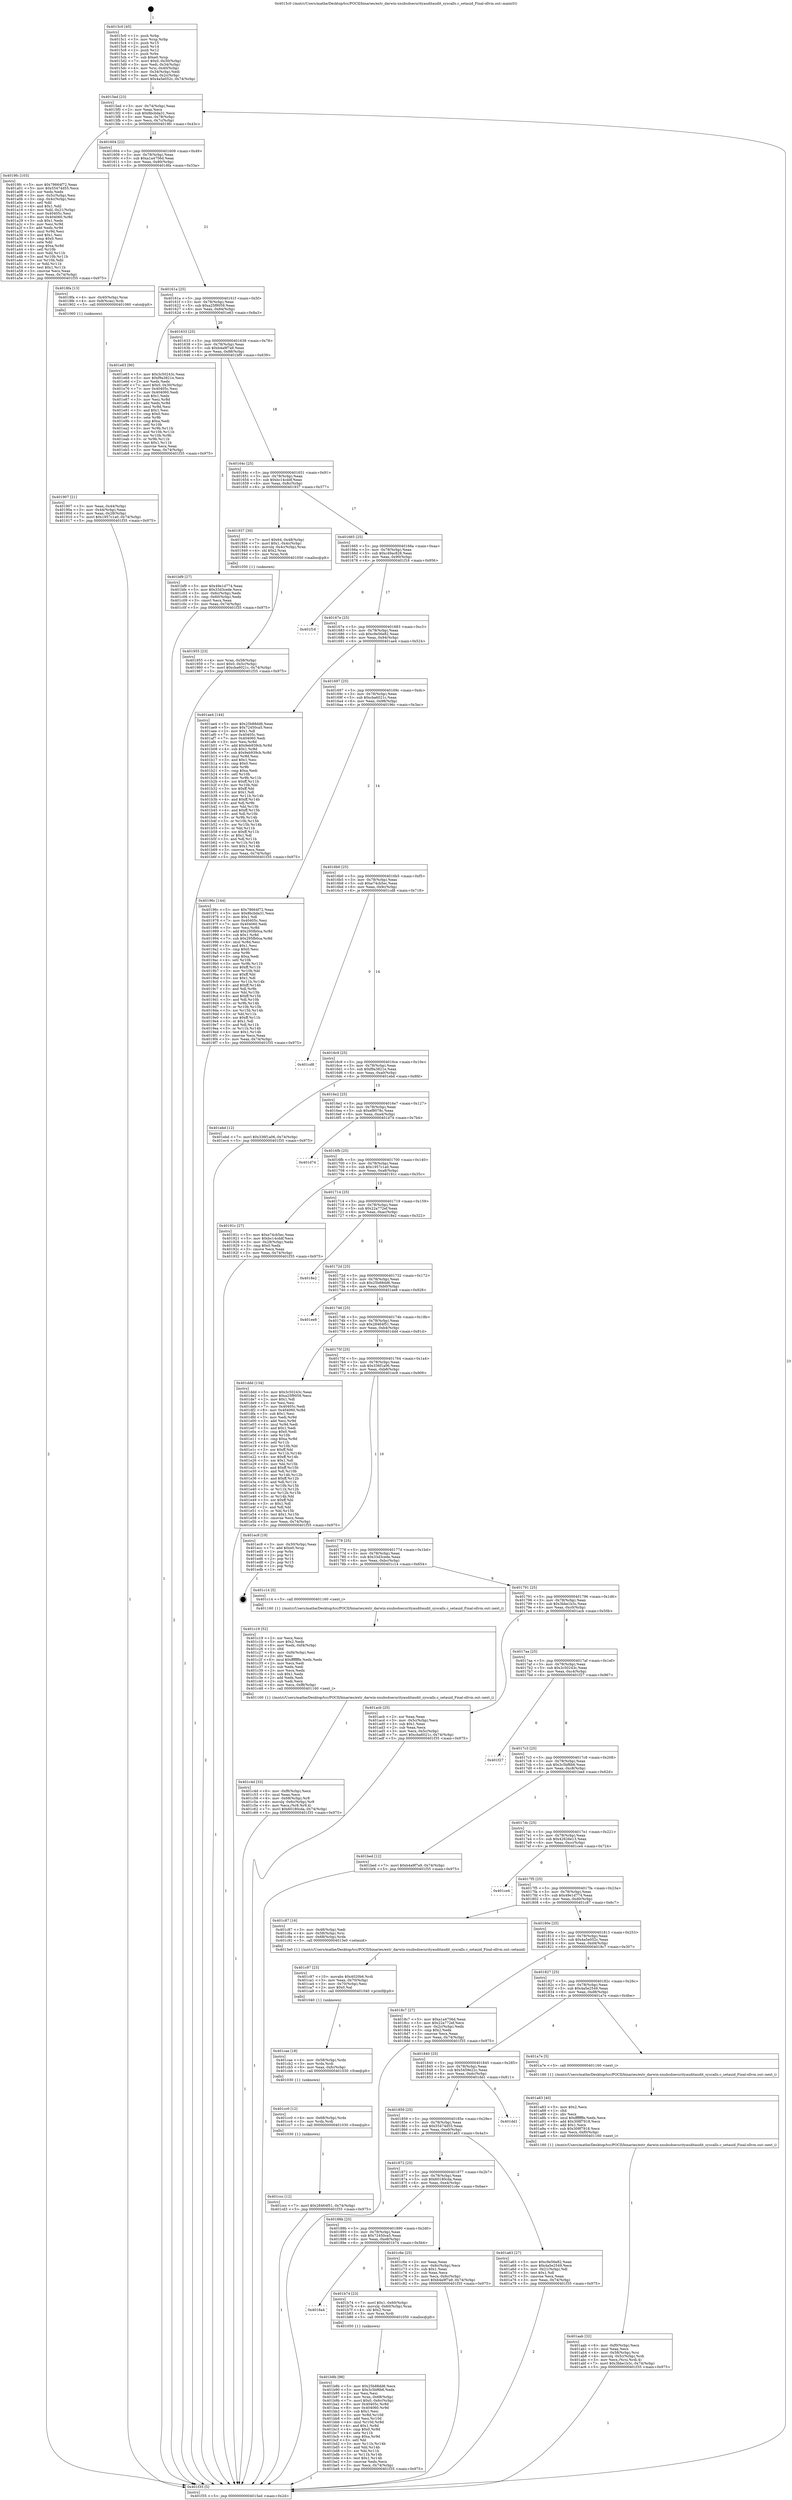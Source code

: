 digraph "0x4015c0" {
  label = "0x4015c0 (/mnt/c/Users/mathe/Desktop/tcc/POCII/binaries/extr_darwin-xnubsdsecurityauditaudit_syscalls.c_setauid_Final-ollvm.out::main(0))"
  labelloc = "t"
  node[shape=record]

  Entry [label="",width=0.3,height=0.3,shape=circle,fillcolor=black,style=filled]
  "0x4015ed" [label="{
     0x4015ed [23]\l
     | [instrs]\l
     &nbsp;&nbsp;0x4015ed \<+3\>: mov -0x74(%rbp),%eax\l
     &nbsp;&nbsp;0x4015f0 \<+2\>: mov %eax,%ecx\l
     &nbsp;&nbsp;0x4015f2 \<+6\>: sub $0x8bcbda31,%ecx\l
     &nbsp;&nbsp;0x4015f8 \<+3\>: mov %eax,-0x78(%rbp)\l
     &nbsp;&nbsp;0x4015fb \<+3\>: mov %ecx,-0x7c(%rbp)\l
     &nbsp;&nbsp;0x4015fe \<+6\>: je 00000000004019fc \<main+0x43c\>\l
  }"]
  "0x4019fc" [label="{
     0x4019fc [103]\l
     | [instrs]\l
     &nbsp;&nbsp;0x4019fc \<+5\>: mov $0x78664f72,%eax\l
     &nbsp;&nbsp;0x401a01 \<+5\>: mov $0x55474d55,%ecx\l
     &nbsp;&nbsp;0x401a06 \<+2\>: xor %edx,%edx\l
     &nbsp;&nbsp;0x401a08 \<+3\>: mov -0x5c(%rbp),%esi\l
     &nbsp;&nbsp;0x401a0b \<+3\>: cmp -0x4c(%rbp),%esi\l
     &nbsp;&nbsp;0x401a0e \<+4\>: setl %dil\l
     &nbsp;&nbsp;0x401a12 \<+4\>: and $0x1,%dil\l
     &nbsp;&nbsp;0x401a16 \<+4\>: mov %dil,-0x21(%rbp)\l
     &nbsp;&nbsp;0x401a1a \<+7\>: mov 0x40405c,%esi\l
     &nbsp;&nbsp;0x401a21 \<+8\>: mov 0x404060,%r8d\l
     &nbsp;&nbsp;0x401a29 \<+3\>: sub $0x1,%edx\l
     &nbsp;&nbsp;0x401a2c \<+3\>: mov %esi,%r9d\l
     &nbsp;&nbsp;0x401a2f \<+3\>: add %edx,%r9d\l
     &nbsp;&nbsp;0x401a32 \<+4\>: imul %r9d,%esi\l
     &nbsp;&nbsp;0x401a36 \<+3\>: and $0x1,%esi\l
     &nbsp;&nbsp;0x401a39 \<+3\>: cmp $0x0,%esi\l
     &nbsp;&nbsp;0x401a3c \<+4\>: sete %dil\l
     &nbsp;&nbsp;0x401a40 \<+4\>: cmp $0xa,%r8d\l
     &nbsp;&nbsp;0x401a44 \<+4\>: setl %r10b\l
     &nbsp;&nbsp;0x401a48 \<+3\>: mov %dil,%r11b\l
     &nbsp;&nbsp;0x401a4b \<+3\>: and %r10b,%r11b\l
     &nbsp;&nbsp;0x401a4e \<+3\>: xor %r10b,%dil\l
     &nbsp;&nbsp;0x401a51 \<+3\>: or %dil,%r11b\l
     &nbsp;&nbsp;0x401a54 \<+4\>: test $0x1,%r11b\l
     &nbsp;&nbsp;0x401a58 \<+3\>: cmovne %ecx,%eax\l
     &nbsp;&nbsp;0x401a5b \<+3\>: mov %eax,-0x74(%rbp)\l
     &nbsp;&nbsp;0x401a5e \<+5\>: jmp 0000000000401f35 \<main+0x975\>\l
  }"]
  "0x401604" [label="{
     0x401604 [22]\l
     | [instrs]\l
     &nbsp;&nbsp;0x401604 \<+5\>: jmp 0000000000401609 \<main+0x49\>\l
     &nbsp;&nbsp;0x401609 \<+3\>: mov -0x78(%rbp),%eax\l
     &nbsp;&nbsp;0x40160c \<+5\>: sub $0xa1a4756d,%eax\l
     &nbsp;&nbsp;0x401611 \<+3\>: mov %eax,-0x80(%rbp)\l
     &nbsp;&nbsp;0x401614 \<+6\>: je 00000000004018fa \<main+0x33a\>\l
  }"]
  Exit [label="",width=0.3,height=0.3,shape=circle,fillcolor=black,style=filled,peripheries=2]
  "0x4018fa" [label="{
     0x4018fa [13]\l
     | [instrs]\l
     &nbsp;&nbsp;0x4018fa \<+4\>: mov -0x40(%rbp),%rax\l
     &nbsp;&nbsp;0x4018fe \<+4\>: mov 0x8(%rax),%rdi\l
     &nbsp;&nbsp;0x401902 \<+5\>: call 0000000000401060 \<atoi@plt\>\l
     | [calls]\l
     &nbsp;&nbsp;0x401060 \{1\} (unknown)\l
  }"]
  "0x40161a" [label="{
     0x40161a [25]\l
     | [instrs]\l
     &nbsp;&nbsp;0x40161a \<+5\>: jmp 000000000040161f \<main+0x5f\>\l
     &nbsp;&nbsp;0x40161f \<+3\>: mov -0x78(%rbp),%eax\l
     &nbsp;&nbsp;0x401622 \<+5\>: sub $0xa25f9059,%eax\l
     &nbsp;&nbsp;0x401627 \<+6\>: mov %eax,-0x84(%rbp)\l
     &nbsp;&nbsp;0x40162d \<+6\>: je 0000000000401e63 \<main+0x8a3\>\l
  }"]
  "0x401ccc" [label="{
     0x401ccc [12]\l
     | [instrs]\l
     &nbsp;&nbsp;0x401ccc \<+7\>: movl $0x28464f51,-0x74(%rbp)\l
     &nbsp;&nbsp;0x401cd3 \<+5\>: jmp 0000000000401f35 \<main+0x975\>\l
  }"]
  "0x401e63" [label="{
     0x401e63 [90]\l
     | [instrs]\l
     &nbsp;&nbsp;0x401e63 \<+5\>: mov $0x3c50243c,%eax\l
     &nbsp;&nbsp;0x401e68 \<+5\>: mov $0xf9a3821e,%ecx\l
     &nbsp;&nbsp;0x401e6d \<+2\>: xor %edx,%edx\l
     &nbsp;&nbsp;0x401e6f \<+7\>: movl $0x0,-0x30(%rbp)\l
     &nbsp;&nbsp;0x401e76 \<+7\>: mov 0x40405c,%esi\l
     &nbsp;&nbsp;0x401e7d \<+7\>: mov 0x404060,%edi\l
     &nbsp;&nbsp;0x401e84 \<+3\>: sub $0x1,%edx\l
     &nbsp;&nbsp;0x401e87 \<+3\>: mov %esi,%r8d\l
     &nbsp;&nbsp;0x401e8a \<+3\>: add %edx,%r8d\l
     &nbsp;&nbsp;0x401e8d \<+4\>: imul %r8d,%esi\l
     &nbsp;&nbsp;0x401e91 \<+3\>: and $0x1,%esi\l
     &nbsp;&nbsp;0x401e94 \<+3\>: cmp $0x0,%esi\l
     &nbsp;&nbsp;0x401e97 \<+4\>: sete %r9b\l
     &nbsp;&nbsp;0x401e9b \<+3\>: cmp $0xa,%edi\l
     &nbsp;&nbsp;0x401e9e \<+4\>: setl %r10b\l
     &nbsp;&nbsp;0x401ea2 \<+3\>: mov %r9b,%r11b\l
     &nbsp;&nbsp;0x401ea5 \<+3\>: and %r10b,%r11b\l
     &nbsp;&nbsp;0x401ea8 \<+3\>: xor %r10b,%r9b\l
     &nbsp;&nbsp;0x401eab \<+3\>: or %r9b,%r11b\l
     &nbsp;&nbsp;0x401eae \<+4\>: test $0x1,%r11b\l
     &nbsp;&nbsp;0x401eb2 \<+3\>: cmovne %ecx,%eax\l
     &nbsp;&nbsp;0x401eb5 \<+3\>: mov %eax,-0x74(%rbp)\l
     &nbsp;&nbsp;0x401eb8 \<+5\>: jmp 0000000000401f35 \<main+0x975\>\l
  }"]
  "0x401633" [label="{
     0x401633 [25]\l
     | [instrs]\l
     &nbsp;&nbsp;0x401633 \<+5\>: jmp 0000000000401638 \<main+0x78\>\l
     &nbsp;&nbsp;0x401638 \<+3\>: mov -0x78(%rbp),%eax\l
     &nbsp;&nbsp;0x40163b \<+5\>: sub $0xb4a9f7a9,%eax\l
     &nbsp;&nbsp;0x401640 \<+6\>: mov %eax,-0x88(%rbp)\l
     &nbsp;&nbsp;0x401646 \<+6\>: je 0000000000401bf9 \<main+0x639\>\l
  }"]
  "0x401cc0" [label="{
     0x401cc0 [12]\l
     | [instrs]\l
     &nbsp;&nbsp;0x401cc0 \<+4\>: mov -0x68(%rbp),%rdx\l
     &nbsp;&nbsp;0x401cc4 \<+3\>: mov %rdx,%rdi\l
     &nbsp;&nbsp;0x401cc7 \<+5\>: call 0000000000401030 \<free@plt\>\l
     | [calls]\l
     &nbsp;&nbsp;0x401030 \{1\} (unknown)\l
  }"]
  "0x401bf9" [label="{
     0x401bf9 [27]\l
     | [instrs]\l
     &nbsp;&nbsp;0x401bf9 \<+5\>: mov $0x49e1d774,%eax\l
     &nbsp;&nbsp;0x401bfe \<+5\>: mov $0x33d3cede,%ecx\l
     &nbsp;&nbsp;0x401c03 \<+3\>: mov -0x6c(%rbp),%edx\l
     &nbsp;&nbsp;0x401c06 \<+3\>: cmp -0x60(%rbp),%edx\l
     &nbsp;&nbsp;0x401c09 \<+3\>: cmovl %ecx,%eax\l
     &nbsp;&nbsp;0x401c0c \<+3\>: mov %eax,-0x74(%rbp)\l
     &nbsp;&nbsp;0x401c0f \<+5\>: jmp 0000000000401f35 \<main+0x975\>\l
  }"]
  "0x40164c" [label="{
     0x40164c [25]\l
     | [instrs]\l
     &nbsp;&nbsp;0x40164c \<+5\>: jmp 0000000000401651 \<main+0x91\>\l
     &nbsp;&nbsp;0x401651 \<+3\>: mov -0x78(%rbp),%eax\l
     &nbsp;&nbsp;0x401654 \<+5\>: sub $0xbc14cddf,%eax\l
     &nbsp;&nbsp;0x401659 \<+6\>: mov %eax,-0x8c(%rbp)\l
     &nbsp;&nbsp;0x40165f \<+6\>: je 0000000000401937 \<main+0x377\>\l
  }"]
  "0x401cae" [label="{
     0x401cae [18]\l
     | [instrs]\l
     &nbsp;&nbsp;0x401cae \<+4\>: mov -0x58(%rbp),%rdx\l
     &nbsp;&nbsp;0x401cb2 \<+3\>: mov %rdx,%rdi\l
     &nbsp;&nbsp;0x401cb5 \<+6\>: mov %eax,-0xfc(%rbp)\l
     &nbsp;&nbsp;0x401cbb \<+5\>: call 0000000000401030 \<free@plt\>\l
     | [calls]\l
     &nbsp;&nbsp;0x401030 \{1\} (unknown)\l
  }"]
  "0x401937" [label="{
     0x401937 [30]\l
     | [instrs]\l
     &nbsp;&nbsp;0x401937 \<+7\>: movl $0x64,-0x48(%rbp)\l
     &nbsp;&nbsp;0x40193e \<+7\>: movl $0x1,-0x4c(%rbp)\l
     &nbsp;&nbsp;0x401945 \<+4\>: movslq -0x4c(%rbp),%rax\l
     &nbsp;&nbsp;0x401949 \<+4\>: shl $0x2,%rax\l
     &nbsp;&nbsp;0x40194d \<+3\>: mov %rax,%rdi\l
     &nbsp;&nbsp;0x401950 \<+5\>: call 0000000000401050 \<malloc@plt\>\l
     | [calls]\l
     &nbsp;&nbsp;0x401050 \{1\} (unknown)\l
  }"]
  "0x401665" [label="{
     0x401665 [25]\l
     | [instrs]\l
     &nbsp;&nbsp;0x401665 \<+5\>: jmp 000000000040166a \<main+0xaa\>\l
     &nbsp;&nbsp;0x40166a \<+3\>: mov -0x78(%rbp),%eax\l
     &nbsp;&nbsp;0x40166d \<+5\>: sub $0xc49ac828,%eax\l
     &nbsp;&nbsp;0x401672 \<+6\>: mov %eax,-0x90(%rbp)\l
     &nbsp;&nbsp;0x401678 \<+6\>: je 0000000000401f16 \<main+0x956\>\l
  }"]
  "0x401c97" [label="{
     0x401c97 [23]\l
     | [instrs]\l
     &nbsp;&nbsp;0x401c97 \<+10\>: movabs $0x4020b6,%rdi\l
     &nbsp;&nbsp;0x401ca1 \<+3\>: mov %eax,-0x70(%rbp)\l
     &nbsp;&nbsp;0x401ca4 \<+3\>: mov -0x70(%rbp),%esi\l
     &nbsp;&nbsp;0x401ca7 \<+2\>: mov $0x0,%al\l
     &nbsp;&nbsp;0x401ca9 \<+5\>: call 0000000000401040 \<printf@plt\>\l
     | [calls]\l
     &nbsp;&nbsp;0x401040 \{1\} (unknown)\l
  }"]
  "0x401f16" [label="{
     0x401f16\l
  }", style=dashed]
  "0x40167e" [label="{
     0x40167e [25]\l
     | [instrs]\l
     &nbsp;&nbsp;0x40167e \<+5\>: jmp 0000000000401683 \<main+0xc3\>\l
     &nbsp;&nbsp;0x401683 \<+3\>: mov -0x78(%rbp),%eax\l
     &nbsp;&nbsp;0x401686 \<+5\>: sub $0xc9e56e82,%eax\l
     &nbsp;&nbsp;0x40168b \<+6\>: mov %eax,-0x94(%rbp)\l
     &nbsp;&nbsp;0x401691 \<+6\>: je 0000000000401ae4 \<main+0x524\>\l
  }"]
  "0x401c4d" [label="{
     0x401c4d [33]\l
     | [instrs]\l
     &nbsp;&nbsp;0x401c4d \<+6\>: mov -0xf8(%rbp),%ecx\l
     &nbsp;&nbsp;0x401c53 \<+3\>: imul %eax,%ecx\l
     &nbsp;&nbsp;0x401c56 \<+4\>: mov -0x68(%rbp),%r8\l
     &nbsp;&nbsp;0x401c5a \<+4\>: movslq -0x6c(%rbp),%r9\l
     &nbsp;&nbsp;0x401c5e \<+4\>: mov %ecx,(%r8,%r9,4)\l
     &nbsp;&nbsp;0x401c62 \<+7\>: movl $0x60180cda,-0x74(%rbp)\l
     &nbsp;&nbsp;0x401c69 \<+5\>: jmp 0000000000401f35 \<main+0x975\>\l
  }"]
  "0x401ae4" [label="{
     0x401ae4 [144]\l
     | [instrs]\l
     &nbsp;&nbsp;0x401ae4 \<+5\>: mov $0x25b88dd6,%eax\l
     &nbsp;&nbsp;0x401ae9 \<+5\>: mov $0x72450ca5,%ecx\l
     &nbsp;&nbsp;0x401aee \<+2\>: mov $0x1,%dl\l
     &nbsp;&nbsp;0x401af0 \<+7\>: mov 0x40405c,%esi\l
     &nbsp;&nbsp;0x401af7 \<+7\>: mov 0x404060,%edi\l
     &nbsp;&nbsp;0x401afe \<+3\>: mov %esi,%r8d\l
     &nbsp;&nbsp;0x401b01 \<+7\>: add $0x9eb939cb,%r8d\l
     &nbsp;&nbsp;0x401b08 \<+4\>: sub $0x1,%r8d\l
     &nbsp;&nbsp;0x401b0c \<+7\>: sub $0x9eb939cb,%r8d\l
     &nbsp;&nbsp;0x401b13 \<+4\>: imul %r8d,%esi\l
     &nbsp;&nbsp;0x401b17 \<+3\>: and $0x1,%esi\l
     &nbsp;&nbsp;0x401b1a \<+3\>: cmp $0x0,%esi\l
     &nbsp;&nbsp;0x401b1d \<+4\>: sete %r9b\l
     &nbsp;&nbsp;0x401b21 \<+3\>: cmp $0xa,%edi\l
     &nbsp;&nbsp;0x401b24 \<+4\>: setl %r10b\l
     &nbsp;&nbsp;0x401b28 \<+3\>: mov %r9b,%r11b\l
     &nbsp;&nbsp;0x401b2b \<+4\>: xor $0xff,%r11b\l
     &nbsp;&nbsp;0x401b2f \<+3\>: mov %r10b,%bl\l
     &nbsp;&nbsp;0x401b32 \<+3\>: xor $0xff,%bl\l
     &nbsp;&nbsp;0x401b35 \<+3\>: xor $0x1,%dl\l
     &nbsp;&nbsp;0x401b38 \<+3\>: mov %r11b,%r14b\l
     &nbsp;&nbsp;0x401b3b \<+4\>: and $0xff,%r14b\l
     &nbsp;&nbsp;0x401b3f \<+3\>: and %dl,%r9b\l
     &nbsp;&nbsp;0x401b42 \<+3\>: mov %bl,%r15b\l
     &nbsp;&nbsp;0x401b45 \<+4\>: and $0xff,%r15b\l
     &nbsp;&nbsp;0x401b49 \<+3\>: and %dl,%r10b\l
     &nbsp;&nbsp;0x401b4c \<+3\>: or %r9b,%r14b\l
     &nbsp;&nbsp;0x401b4f \<+3\>: or %r10b,%r15b\l
     &nbsp;&nbsp;0x401b52 \<+3\>: xor %r15b,%r14b\l
     &nbsp;&nbsp;0x401b55 \<+3\>: or %bl,%r11b\l
     &nbsp;&nbsp;0x401b58 \<+4\>: xor $0xff,%r11b\l
     &nbsp;&nbsp;0x401b5c \<+3\>: or $0x1,%dl\l
     &nbsp;&nbsp;0x401b5f \<+3\>: and %dl,%r11b\l
     &nbsp;&nbsp;0x401b62 \<+3\>: or %r11b,%r14b\l
     &nbsp;&nbsp;0x401b65 \<+4\>: test $0x1,%r14b\l
     &nbsp;&nbsp;0x401b69 \<+3\>: cmovne %ecx,%eax\l
     &nbsp;&nbsp;0x401b6c \<+3\>: mov %eax,-0x74(%rbp)\l
     &nbsp;&nbsp;0x401b6f \<+5\>: jmp 0000000000401f35 \<main+0x975\>\l
  }"]
  "0x401697" [label="{
     0x401697 [25]\l
     | [instrs]\l
     &nbsp;&nbsp;0x401697 \<+5\>: jmp 000000000040169c \<main+0xdc\>\l
     &nbsp;&nbsp;0x40169c \<+3\>: mov -0x78(%rbp),%eax\l
     &nbsp;&nbsp;0x40169f \<+5\>: sub $0xcba6021c,%eax\l
     &nbsp;&nbsp;0x4016a4 \<+6\>: mov %eax,-0x98(%rbp)\l
     &nbsp;&nbsp;0x4016aa \<+6\>: je 000000000040196c \<main+0x3ac\>\l
  }"]
  "0x401c19" [label="{
     0x401c19 [52]\l
     | [instrs]\l
     &nbsp;&nbsp;0x401c19 \<+2\>: xor %ecx,%ecx\l
     &nbsp;&nbsp;0x401c1b \<+5\>: mov $0x2,%edx\l
     &nbsp;&nbsp;0x401c20 \<+6\>: mov %edx,-0xf4(%rbp)\l
     &nbsp;&nbsp;0x401c26 \<+1\>: cltd\l
     &nbsp;&nbsp;0x401c27 \<+6\>: mov -0xf4(%rbp),%esi\l
     &nbsp;&nbsp;0x401c2d \<+2\>: idiv %esi\l
     &nbsp;&nbsp;0x401c2f \<+6\>: imul $0xfffffffe,%edx,%edx\l
     &nbsp;&nbsp;0x401c35 \<+2\>: mov %ecx,%edi\l
     &nbsp;&nbsp;0x401c37 \<+2\>: sub %edx,%edi\l
     &nbsp;&nbsp;0x401c39 \<+2\>: mov %ecx,%edx\l
     &nbsp;&nbsp;0x401c3b \<+3\>: sub $0x1,%edx\l
     &nbsp;&nbsp;0x401c3e \<+2\>: add %edx,%edi\l
     &nbsp;&nbsp;0x401c40 \<+2\>: sub %edi,%ecx\l
     &nbsp;&nbsp;0x401c42 \<+6\>: mov %ecx,-0xf8(%rbp)\l
     &nbsp;&nbsp;0x401c48 \<+5\>: call 0000000000401160 \<next_i\>\l
     | [calls]\l
     &nbsp;&nbsp;0x401160 \{1\} (/mnt/c/Users/mathe/Desktop/tcc/POCII/binaries/extr_darwin-xnubsdsecurityauditaudit_syscalls.c_setauid_Final-ollvm.out::next_i)\l
  }"]
  "0x40196c" [label="{
     0x40196c [144]\l
     | [instrs]\l
     &nbsp;&nbsp;0x40196c \<+5\>: mov $0x78664f72,%eax\l
     &nbsp;&nbsp;0x401971 \<+5\>: mov $0x8bcbda31,%ecx\l
     &nbsp;&nbsp;0x401976 \<+2\>: mov $0x1,%dl\l
     &nbsp;&nbsp;0x401978 \<+7\>: mov 0x40405c,%esi\l
     &nbsp;&nbsp;0x40197f \<+7\>: mov 0x404060,%edi\l
     &nbsp;&nbsp;0x401986 \<+3\>: mov %esi,%r8d\l
     &nbsp;&nbsp;0x401989 \<+7\>: add $0x295fb0ca,%r8d\l
     &nbsp;&nbsp;0x401990 \<+4\>: sub $0x1,%r8d\l
     &nbsp;&nbsp;0x401994 \<+7\>: sub $0x295fb0ca,%r8d\l
     &nbsp;&nbsp;0x40199b \<+4\>: imul %r8d,%esi\l
     &nbsp;&nbsp;0x40199f \<+3\>: and $0x1,%esi\l
     &nbsp;&nbsp;0x4019a2 \<+3\>: cmp $0x0,%esi\l
     &nbsp;&nbsp;0x4019a5 \<+4\>: sete %r9b\l
     &nbsp;&nbsp;0x4019a9 \<+3\>: cmp $0xa,%edi\l
     &nbsp;&nbsp;0x4019ac \<+4\>: setl %r10b\l
     &nbsp;&nbsp;0x4019b0 \<+3\>: mov %r9b,%r11b\l
     &nbsp;&nbsp;0x4019b3 \<+4\>: xor $0xff,%r11b\l
     &nbsp;&nbsp;0x4019b7 \<+3\>: mov %r10b,%bl\l
     &nbsp;&nbsp;0x4019ba \<+3\>: xor $0xff,%bl\l
     &nbsp;&nbsp;0x4019bd \<+3\>: xor $0x1,%dl\l
     &nbsp;&nbsp;0x4019c0 \<+3\>: mov %r11b,%r14b\l
     &nbsp;&nbsp;0x4019c3 \<+4\>: and $0xff,%r14b\l
     &nbsp;&nbsp;0x4019c7 \<+3\>: and %dl,%r9b\l
     &nbsp;&nbsp;0x4019ca \<+3\>: mov %bl,%r15b\l
     &nbsp;&nbsp;0x4019cd \<+4\>: and $0xff,%r15b\l
     &nbsp;&nbsp;0x4019d1 \<+3\>: and %dl,%r10b\l
     &nbsp;&nbsp;0x4019d4 \<+3\>: or %r9b,%r14b\l
     &nbsp;&nbsp;0x4019d7 \<+3\>: or %r10b,%r15b\l
     &nbsp;&nbsp;0x4019da \<+3\>: xor %r15b,%r14b\l
     &nbsp;&nbsp;0x4019dd \<+3\>: or %bl,%r11b\l
     &nbsp;&nbsp;0x4019e0 \<+4\>: xor $0xff,%r11b\l
     &nbsp;&nbsp;0x4019e4 \<+3\>: or $0x1,%dl\l
     &nbsp;&nbsp;0x4019e7 \<+3\>: and %dl,%r11b\l
     &nbsp;&nbsp;0x4019ea \<+3\>: or %r11b,%r14b\l
     &nbsp;&nbsp;0x4019ed \<+4\>: test $0x1,%r14b\l
     &nbsp;&nbsp;0x4019f1 \<+3\>: cmovne %ecx,%eax\l
     &nbsp;&nbsp;0x4019f4 \<+3\>: mov %eax,-0x74(%rbp)\l
     &nbsp;&nbsp;0x4019f7 \<+5\>: jmp 0000000000401f35 \<main+0x975\>\l
  }"]
  "0x4016b0" [label="{
     0x4016b0 [25]\l
     | [instrs]\l
     &nbsp;&nbsp;0x4016b0 \<+5\>: jmp 00000000004016b5 \<main+0xf5\>\l
     &nbsp;&nbsp;0x4016b5 \<+3\>: mov -0x78(%rbp),%eax\l
     &nbsp;&nbsp;0x4016b8 \<+5\>: sub $0xe74cb5ec,%eax\l
     &nbsp;&nbsp;0x4016bd \<+6\>: mov %eax,-0x9c(%rbp)\l
     &nbsp;&nbsp;0x4016c3 \<+6\>: je 0000000000401cd8 \<main+0x718\>\l
  }"]
  "0x401b8b" [label="{
     0x401b8b [98]\l
     | [instrs]\l
     &nbsp;&nbsp;0x401b8b \<+5\>: mov $0x25b88dd6,%ecx\l
     &nbsp;&nbsp;0x401b90 \<+5\>: mov $0x3c5bf6b6,%edx\l
     &nbsp;&nbsp;0x401b95 \<+2\>: xor %esi,%esi\l
     &nbsp;&nbsp;0x401b97 \<+4\>: mov %rax,-0x68(%rbp)\l
     &nbsp;&nbsp;0x401b9b \<+7\>: movl $0x0,-0x6c(%rbp)\l
     &nbsp;&nbsp;0x401ba2 \<+8\>: mov 0x40405c,%r8d\l
     &nbsp;&nbsp;0x401baa \<+8\>: mov 0x404060,%r9d\l
     &nbsp;&nbsp;0x401bb2 \<+3\>: sub $0x1,%esi\l
     &nbsp;&nbsp;0x401bb5 \<+3\>: mov %r8d,%r10d\l
     &nbsp;&nbsp;0x401bb8 \<+3\>: add %esi,%r10d\l
     &nbsp;&nbsp;0x401bbb \<+4\>: imul %r10d,%r8d\l
     &nbsp;&nbsp;0x401bbf \<+4\>: and $0x1,%r8d\l
     &nbsp;&nbsp;0x401bc3 \<+4\>: cmp $0x0,%r8d\l
     &nbsp;&nbsp;0x401bc7 \<+4\>: sete %r11b\l
     &nbsp;&nbsp;0x401bcb \<+4\>: cmp $0xa,%r9d\l
     &nbsp;&nbsp;0x401bcf \<+3\>: setl %bl\l
     &nbsp;&nbsp;0x401bd2 \<+3\>: mov %r11b,%r14b\l
     &nbsp;&nbsp;0x401bd5 \<+3\>: and %bl,%r14b\l
     &nbsp;&nbsp;0x401bd8 \<+3\>: xor %bl,%r11b\l
     &nbsp;&nbsp;0x401bdb \<+3\>: or %r11b,%r14b\l
     &nbsp;&nbsp;0x401bde \<+4\>: test $0x1,%r14b\l
     &nbsp;&nbsp;0x401be2 \<+3\>: cmovne %edx,%ecx\l
     &nbsp;&nbsp;0x401be5 \<+3\>: mov %ecx,-0x74(%rbp)\l
     &nbsp;&nbsp;0x401be8 \<+5\>: jmp 0000000000401f35 \<main+0x975\>\l
  }"]
  "0x401cd8" [label="{
     0x401cd8\l
  }", style=dashed]
  "0x4016c9" [label="{
     0x4016c9 [25]\l
     | [instrs]\l
     &nbsp;&nbsp;0x4016c9 \<+5\>: jmp 00000000004016ce \<main+0x10e\>\l
     &nbsp;&nbsp;0x4016ce \<+3\>: mov -0x78(%rbp),%eax\l
     &nbsp;&nbsp;0x4016d1 \<+5\>: sub $0xf9a3821e,%eax\l
     &nbsp;&nbsp;0x4016d6 \<+6\>: mov %eax,-0xa0(%rbp)\l
     &nbsp;&nbsp;0x4016dc \<+6\>: je 0000000000401ebd \<main+0x8fd\>\l
  }"]
  "0x4018a4" [label="{
     0x4018a4\l
  }", style=dashed]
  "0x401ebd" [label="{
     0x401ebd [12]\l
     | [instrs]\l
     &nbsp;&nbsp;0x401ebd \<+7\>: movl $0x336f1a06,-0x74(%rbp)\l
     &nbsp;&nbsp;0x401ec4 \<+5\>: jmp 0000000000401f35 \<main+0x975\>\l
  }"]
  "0x4016e2" [label="{
     0x4016e2 [25]\l
     | [instrs]\l
     &nbsp;&nbsp;0x4016e2 \<+5\>: jmp 00000000004016e7 \<main+0x127\>\l
     &nbsp;&nbsp;0x4016e7 \<+3\>: mov -0x78(%rbp),%eax\l
     &nbsp;&nbsp;0x4016ea \<+5\>: sub $0xef8078c,%eax\l
     &nbsp;&nbsp;0x4016ef \<+6\>: mov %eax,-0xa4(%rbp)\l
     &nbsp;&nbsp;0x4016f5 \<+6\>: je 0000000000401d74 \<main+0x7b4\>\l
  }"]
  "0x401b74" [label="{
     0x401b74 [23]\l
     | [instrs]\l
     &nbsp;&nbsp;0x401b74 \<+7\>: movl $0x1,-0x60(%rbp)\l
     &nbsp;&nbsp;0x401b7b \<+4\>: movslq -0x60(%rbp),%rax\l
     &nbsp;&nbsp;0x401b7f \<+4\>: shl $0x2,%rax\l
     &nbsp;&nbsp;0x401b83 \<+3\>: mov %rax,%rdi\l
     &nbsp;&nbsp;0x401b86 \<+5\>: call 0000000000401050 \<malloc@plt\>\l
     | [calls]\l
     &nbsp;&nbsp;0x401050 \{1\} (unknown)\l
  }"]
  "0x401d74" [label="{
     0x401d74\l
  }", style=dashed]
  "0x4016fb" [label="{
     0x4016fb [25]\l
     | [instrs]\l
     &nbsp;&nbsp;0x4016fb \<+5\>: jmp 0000000000401700 \<main+0x140\>\l
     &nbsp;&nbsp;0x401700 \<+3\>: mov -0x78(%rbp),%eax\l
     &nbsp;&nbsp;0x401703 \<+5\>: sub $0x1957c1a0,%eax\l
     &nbsp;&nbsp;0x401708 \<+6\>: mov %eax,-0xa8(%rbp)\l
     &nbsp;&nbsp;0x40170e \<+6\>: je 000000000040191c \<main+0x35c\>\l
  }"]
  "0x40188b" [label="{
     0x40188b [25]\l
     | [instrs]\l
     &nbsp;&nbsp;0x40188b \<+5\>: jmp 0000000000401890 \<main+0x2d0\>\l
     &nbsp;&nbsp;0x401890 \<+3\>: mov -0x78(%rbp),%eax\l
     &nbsp;&nbsp;0x401893 \<+5\>: sub $0x72450ca5,%eax\l
     &nbsp;&nbsp;0x401898 \<+6\>: mov %eax,-0xe8(%rbp)\l
     &nbsp;&nbsp;0x40189e \<+6\>: je 0000000000401b74 \<main+0x5b4\>\l
  }"]
  "0x40191c" [label="{
     0x40191c [27]\l
     | [instrs]\l
     &nbsp;&nbsp;0x40191c \<+5\>: mov $0xe74cb5ec,%eax\l
     &nbsp;&nbsp;0x401921 \<+5\>: mov $0xbc14cddf,%ecx\l
     &nbsp;&nbsp;0x401926 \<+3\>: mov -0x28(%rbp),%edx\l
     &nbsp;&nbsp;0x401929 \<+3\>: cmp $0x0,%edx\l
     &nbsp;&nbsp;0x40192c \<+3\>: cmove %ecx,%eax\l
     &nbsp;&nbsp;0x40192f \<+3\>: mov %eax,-0x74(%rbp)\l
     &nbsp;&nbsp;0x401932 \<+5\>: jmp 0000000000401f35 \<main+0x975\>\l
  }"]
  "0x401714" [label="{
     0x401714 [25]\l
     | [instrs]\l
     &nbsp;&nbsp;0x401714 \<+5\>: jmp 0000000000401719 \<main+0x159\>\l
     &nbsp;&nbsp;0x401719 \<+3\>: mov -0x78(%rbp),%eax\l
     &nbsp;&nbsp;0x40171c \<+5\>: sub $0x22a772ef,%eax\l
     &nbsp;&nbsp;0x401721 \<+6\>: mov %eax,-0xac(%rbp)\l
     &nbsp;&nbsp;0x401727 \<+6\>: je 00000000004018e2 \<main+0x322\>\l
  }"]
  "0x401c6e" [label="{
     0x401c6e [25]\l
     | [instrs]\l
     &nbsp;&nbsp;0x401c6e \<+2\>: xor %eax,%eax\l
     &nbsp;&nbsp;0x401c70 \<+3\>: mov -0x6c(%rbp),%ecx\l
     &nbsp;&nbsp;0x401c73 \<+3\>: sub $0x1,%eax\l
     &nbsp;&nbsp;0x401c76 \<+2\>: sub %eax,%ecx\l
     &nbsp;&nbsp;0x401c78 \<+3\>: mov %ecx,-0x6c(%rbp)\l
     &nbsp;&nbsp;0x401c7b \<+7\>: movl $0xb4a9f7a9,-0x74(%rbp)\l
     &nbsp;&nbsp;0x401c82 \<+5\>: jmp 0000000000401f35 \<main+0x975\>\l
  }"]
  "0x4018e2" [label="{
     0x4018e2\l
  }", style=dashed]
  "0x40172d" [label="{
     0x40172d [25]\l
     | [instrs]\l
     &nbsp;&nbsp;0x40172d \<+5\>: jmp 0000000000401732 \<main+0x172\>\l
     &nbsp;&nbsp;0x401732 \<+3\>: mov -0x78(%rbp),%eax\l
     &nbsp;&nbsp;0x401735 \<+5\>: sub $0x25b88dd6,%eax\l
     &nbsp;&nbsp;0x40173a \<+6\>: mov %eax,-0xb0(%rbp)\l
     &nbsp;&nbsp;0x401740 \<+6\>: je 0000000000401ee8 \<main+0x928\>\l
  }"]
  "0x401aab" [label="{
     0x401aab [32]\l
     | [instrs]\l
     &nbsp;&nbsp;0x401aab \<+6\>: mov -0xf0(%rbp),%ecx\l
     &nbsp;&nbsp;0x401ab1 \<+3\>: imul %eax,%ecx\l
     &nbsp;&nbsp;0x401ab4 \<+4\>: mov -0x58(%rbp),%rsi\l
     &nbsp;&nbsp;0x401ab8 \<+4\>: movslq -0x5c(%rbp),%rdi\l
     &nbsp;&nbsp;0x401abc \<+3\>: mov %ecx,(%rsi,%rdi,4)\l
     &nbsp;&nbsp;0x401abf \<+7\>: movl $0x3bbe1b3c,-0x74(%rbp)\l
     &nbsp;&nbsp;0x401ac6 \<+5\>: jmp 0000000000401f35 \<main+0x975\>\l
  }"]
  "0x401ee8" [label="{
     0x401ee8\l
  }", style=dashed]
  "0x401746" [label="{
     0x401746 [25]\l
     | [instrs]\l
     &nbsp;&nbsp;0x401746 \<+5\>: jmp 000000000040174b \<main+0x18b\>\l
     &nbsp;&nbsp;0x40174b \<+3\>: mov -0x78(%rbp),%eax\l
     &nbsp;&nbsp;0x40174e \<+5\>: sub $0x28464f51,%eax\l
     &nbsp;&nbsp;0x401753 \<+6\>: mov %eax,-0xb4(%rbp)\l
     &nbsp;&nbsp;0x401759 \<+6\>: je 0000000000401ddd \<main+0x81d\>\l
  }"]
  "0x401a83" [label="{
     0x401a83 [40]\l
     | [instrs]\l
     &nbsp;&nbsp;0x401a83 \<+5\>: mov $0x2,%ecx\l
     &nbsp;&nbsp;0x401a88 \<+1\>: cltd\l
     &nbsp;&nbsp;0x401a89 \<+2\>: idiv %ecx\l
     &nbsp;&nbsp;0x401a8b \<+6\>: imul $0xfffffffe,%edx,%ecx\l
     &nbsp;&nbsp;0x401a91 \<+6\>: add $0x308f7918,%ecx\l
     &nbsp;&nbsp;0x401a97 \<+3\>: add $0x1,%ecx\l
     &nbsp;&nbsp;0x401a9a \<+6\>: sub $0x308f7918,%ecx\l
     &nbsp;&nbsp;0x401aa0 \<+6\>: mov %ecx,-0xf0(%rbp)\l
     &nbsp;&nbsp;0x401aa6 \<+5\>: call 0000000000401160 \<next_i\>\l
     | [calls]\l
     &nbsp;&nbsp;0x401160 \{1\} (/mnt/c/Users/mathe/Desktop/tcc/POCII/binaries/extr_darwin-xnubsdsecurityauditaudit_syscalls.c_setauid_Final-ollvm.out::next_i)\l
  }"]
  "0x401ddd" [label="{
     0x401ddd [134]\l
     | [instrs]\l
     &nbsp;&nbsp;0x401ddd \<+5\>: mov $0x3c50243c,%eax\l
     &nbsp;&nbsp;0x401de2 \<+5\>: mov $0xa25f9059,%ecx\l
     &nbsp;&nbsp;0x401de7 \<+2\>: mov $0x1,%dl\l
     &nbsp;&nbsp;0x401de9 \<+2\>: xor %esi,%esi\l
     &nbsp;&nbsp;0x401deb \<+7\>: mov 0x40405c,%edi\l
     &nbsp;&nbsp;0x401df2 \<+8\>: mov 0x404060,%r8d\l
     &nbsp;&nbsp;0x401dfa \<+3\>: sub $0x1,%esi\l
     &nbsp;&nbsp;0x401dfd \<+3\>: mov %edi,%r9d\l
     &nbsp;&nbsp;0x401e00 \<+3\>: add %esi,%r9d\l
     &nbsp;&nbsp;0x401e03 \<+4\>: imul %r9d,%edi\l
     &nbsp;&nbsp;0x401e07 \<+3\>: and $0x1,%edi\l
     &nbsp;&nbsp;0x401e0a \<+3\>: cmp $0x0,%edi\l
     &nbsp;&nbsp;0x401e0d \<+4\>: sete %r10b\l
     &nbsp;&nbsp;0x401e11 \<+4\>: cmp $0xa,%r8d\l
     &nbsp;&nbsp;0x401e15 \<+4\>: setl %r11b\l
     &nbsp;&nbsp;0x401e19 \<+3\>: mov %r10b,%bl\l
     &nbsp;&nbsp;0x401e1c \<+3\>: xor $0xff,%bl\l
     &nbsp;&nbsp;0x401e1f \<+3\>: mov %r11b,%r14b\l
     &nbsp;&nbsp;0x401e22 \<+4\>: xor $0xff,%r14b\l
     &nbsp;&nbsp;0x401e26 \<+3\>: xor $0x1,%dl\l
     &nbsp;&nbsp;0x401e29 \<+3\>: mov %bl,%r15b\l
     &nbsp;&nbsp;0x401e2c \<+4\>: and $0xff,%r15b\l
     &nbsp;&nbsp;0x401e30 \<+3\>: and %dl,%r10b\l
     &nbsp;&nbsp;0x401e33 \<+3\>: mov %r14b,%r12b\l
     &nbsp;&nbsp;0x401e36 \<+4\>: and $0xff,%r12b\l
     &nbsp;&nbsp;0x401e3a \<+3\>: and %dl,%r11b\l
     &nbsp;&nbsp;0x401e3d \<+3\>: or %r10b,%r15b\l
     &nbsp;&nbsp;0x401e40 \<+3\>: or %r11b,%r12b\l
     &nbsp;&nbsp;0x401e43 \<+3\>: xor %r12b,%r15b\l
     &nbsp;&nbsp;0x401e46 \<+3\>: or %r14b,%bl\l
     &nbsp;&nbsp;0x401e49 \<+3\>: xor $0xff,%bl\l
     &nbsp;&nbsp;0x401e4c \<+3\>: or $0x1,%dl\l
     &nbsp;&nbsp;0x401e4f \<+2\>: and %dl,%bl\l
     &nbsp;&nbsp;0x401e51 \<+3\>: or %bl,%r15b\l
     &nbsp;&nbsp;0x401e54 \<+4\>: test $0x1,%r15b\l
     &nbsp;&nbsp;0x401e58 \<+3\>: cmovne %ecx,%eax\l
     &nbsp;&nbsp;0x401e5b \<+3\>: mov %eax,-0x74(%rbp)\l
     &nbsp;&nbsp;0x401e5e \<+5\>: jmp 0000000000401f35 \<main+0x975\>\l
  }"]
  "0x40175f" [label="{
     0x40175f [25]\l
     | [instrs]\l
     &nbsp;&nbsp;0x40175f \<+5\>: jmp 0000000000401764 \<main+0x1a4\>\l
     &nbsp;&nbsp;0x401764 \<+3\>: mov -0x78(%rbp),%eax\l
     &nbsp;&nbsp;0x401767 \<+5\>: sub $0x336f1a06,%eax\l
     &nbsp;&nbsp;0x40176c \<+6\>: mov %eax,-0xb8(%rbp)\l
     &nbsp;&nbsp;0x401772 \<+6\>: je 0000000000401ec9 \<main+0x909\>\l
  }"]
  "0x401872" [label="{
     0x401872 [25]\l
     | [instrs]\l
     &nbsp;&nbsp;0x401872 \<+5\>: jmp 0000000000401877 \<main+0x2b7\>\l
     &nbsp;&nbsp;0x401877 \<+3\>: mov -0x78(%rbp),%eax\l
     &nbsp;&nbsp;0x40187a \<+5\>: sub $0x60180cda,%eax\l
     &nbsp;&nbsp;0x40187f \<+6\>: mov %eax,-0xe4(%rbp)\l
     &nbsp;&nbsp;0x401885 \<+6\>: je 0000000000401c6e \<main+0x6ae\>\l
  }"]
  "0x401ec9" [label="{
     0x401ec9 [19]\l
     | [instrs]\l
     &nbsp;&nbsp;0x401ec9 \<+3\>: mov -0x30(%rbp),%eax\l
     &nbsp;&nbsp;0x401ecc \<+7\>: add $0xe0,%rsp\l
     &nbsp;&nbsp;0x401ed3 \<+1\>: pop %rbx\l
     &nbsp;&nbsp;0x401ed4 \<+2\>: pop %r12\l
     &nbsp;&nbsp;0x401ed6 \<+2\>: pop %r14\l
     &nbsp;&nbsp;0x401ed8 \<+2\>: pop %r15\l
     &nbsp;&nbsp;0x401eda \<+1\>: pop %rbp\l
     &nbsp;&nbsp;0x401edb \<+1\>: ret\l
  }"]
  "0x401778" [label="{
     0x401778 [25]\l
     | [instrs]\l
     &nbsp;&nbsp;0x401778 \<+5\>: jmp 000000000040177d \<main+0x1bd\>\l
     &nbsp;&nbsp;0x40177d \<+3\>: mov -0x78(%rbp),%eax\l
     &nbsp;&nbsp;0x401780 \<+5\>: sub $0x33d3cede,%eax\l
     &nbsp;&nbsp;0x401785 \<+6\>: mov %eax,-0xbc(%rbp)\l
     &nbsp;&nbsp;0x40178b \<+6\>: je 0000000000401c14 \<main+0x654\>\l
  }"]
  "0x401a63" [label="{
     0x401a63 [27]\l
     | [instrs]\l
     &nbsp;&nbsp;0x401a63 \<+5\>: mov $0xc9e56e82,%eax\l
     &nbsp;&nbsp;0x401a68 \<+5\>: mov $0x4a5e2549,%ecx\l
     &nbsp;&nbsp;0x401a6d \<+3\>: mov -0x21(%rbp),%dl\l
     &nbsp;&nbsp;0x401a70 \<+3\>: test $0x1,%dl\l
     &nbsp;&nbsp;0x401a73 \<+3\>: cmovne %ecx,%eax\l
     &nbsp;&nbsp;0x401a76 \<+3\>: mov %eax,-0x74(%rbp)\l
     &nbsp;&nbsp;0x401a79 \<+5\>: jmp 0000000000401f35 \<main+0x975\>\l
  }"]
  "0x401c14" [label="{
     0x401c14 [5]\l
     | [instrs]\l
     &nbsp;&nbsp;0x401c14 \<+5\>: call 0000000000401160 \<next_i\>\l
     | [calls]\l
     &nbsp;&nbsp;0x401160 \{1\} (/mnt/c/Users/mathe/Desktop/tcc/POCII/binaries/extr_darwin-xnubsdsecurityauditaudit_syscalls.c_setauid_Final-ollvm.out::next_i)\l
  }"]
  "0x401791" [label="{
     0x401791 [25]\l
     | [instrs]\l
     &nbsp;&nbsp;0x401791 \<+5\>: jmp 0000000000401796 \<main+0x1d6\>\l
     &nbsp;&nbsp;0x401796 \<+3\>: mov -0x78(%rbp),%eax\l
     &nbsp;&nbsp;0x401799 \<+5\>: sub $0x3bbe1b3c,%eax\l
     &nbsp;&nbsp;0x40179e \<+6\>: mov %eax,-0xc0(%rbp)\l
     &nbsp;&nbsp;0x4017a4 \<+6\>: je 0000000000401acb \<main+0x50b\>\l
  }"]
  "0x401859" [label="{
     0x401859 [25]\l
     | [instrs]\l
     &nbsp;&nbsp;0x401859 \<+5\>: jmp 000000000040185e \<main+0x29e\>\l
     &nbsp;&nbsp;0x40185e \<+3\>: mov -0x78(%rbp),%eax\l
     &nbsp;&nbsp;0x401861 \<+5\>: sub $0x55474d55,%eax\l
     &nbsp;&nbsp;0x401866 \<+6\>: mov %eax,-0xe0(%rbp)\l
     &nbsp;&nbsp;0x40186c \<+6\>: je 0000000000401a63 \<main+0x4a3\>\l
  }"]
  "0x401acb" [label="{
     0x401acb [25]\l
     | [instrs]\l
     &nbsp;&nbsp;0x401acb \<+2\>: xor %eax,%eax\l
     &nbsp;&nbsp;0x401acd \<+3\>: mov -0x5c(%rbp),%ecx\l
     &nbsp;&nbsp;0x401ad0 \<+3\>: sub $0x1,%eax\l
     &nbsp;&nbsp;0x401ad3 \<+2\>: sub %eax,%ecx\l
     &nbsp;&nbsp;0x401ad5 \<+3\>: mov %ecx,-0x5c(%rbp)\l
     &nbsp;&nbsp;0x401ad8 \<+7\>: movl $0xcba6021c,-0x74(%rbp)\l
     &nbsp;&nbsp;0x401adf \<+5\>: jmp 0000000000401f35 \<main+0x975\>\l
  }"]
  "0x4017aa" [label="{
     0x4017aa [25]\l
     | [instrs]\l
     &nbsp;&nbsp;0x4017aa \<+5\>: jmp 00000000004017af \<main+0x1ef\>\l
     &nbsp;&nbsp;0x4017af \<+3\>: mov -0x78(%rbp),%eax\l
     &nbsp;&nbsp;0x4017b2 \<+5\>: sub $0x3c50243c,%eax\l
     &nbsp;&nbsp;0x4017b7 \<+6\>: mov %eax,-0xc4(%rbp)\l
     &nbsp;&nbsp;0x4017bd \<+6\>: je 0000000000401f27 \<main+0x967\>\l
  }"]
  "0x401dd1" [label="{
     0x401dd1\l
  }", style=dashed]
  "0x401f27" [label="{
     0x401f27\l
  }", style=dashed]
  "0x4017c3" [label="{
     0x4017c3 [25]\l
     | [instrs]\l
     &nbsp;&nbsp;0x4017c3 \<+5\>: jmp 00000000004017c8 \<main+0x208\>\l
     &nbsp;&nbsp;0x4017c8 \<+3\>: mov -0x78(%rbp),%eax\l
     &nbsp;&nbsp;0x4017cb \<+5\>: sub $0x3c5bf6b6,%eax\l
     &nbsp;&nbsp;0x4017d0 \<+6\>: mov %eax,-0xc8(%rbp)\l
     &nbsp;&nbsp;0x4017d6 \<+6\>: je 0000000000401bed \<main+0x62d\>\l
  }"]
  "0x401840" [label="{
     0x401840 [25]\l
     | [instrs]\l
     &nbsp;&nbsp;0x401840 \<+5\>: jmp 0000000000401845 \<main+0x285\>\l
     &nbsp;&nbsp;0x401845 \<+3\>: mov -0x78(%rbp),%eax\l
     &nbsp;&nbsp;0x401848 \<+5\>: sub $0x5459e22c,%eax\l
     &nbsp;&nbsp;0x40184d \<+6\>: mov %eax,-0xdc(%rbp)\l
     &nbsp;&nbsp;0x401853 \<+6\>: je 0000000000401dd1 \<main+0x811\>\l
  }"]
  "0x401bed" [label="{
     0x401bed [12]\l
     | [instrs]\l
     &nbsp;&nbsp;0x401bed \<+7\>: movl $0xb4a9f7a9,-0x74(%rbp)\l
     &nbsp;&nbsp;0x401bf4 \<+5\>: jmp 0000000000401f35 \<main+0x975\>\l
  }"]
  "0x4017dc" [label="{
     0x4017dc [25]\l
     | [instrs]\l
     &nbsp;&nbsp;0x4017dc \<+5\>: jmp 00000000004017e1 \<main+0x221\>\l
     &nbsp;&nbsp;0x4017e1 \<+3\>: mov -0x78(%rbp),%eax\l
     &nbsp;&nbsp;0x4017e4 \<+5\>: sub $0x42626e13,%eax\l
     &nbsp;&nbsp;0x4017e9 \<+6\>: mov %eax,-0xcc(%rbp)\l
     &nbsp;&nbsp;0x4017ef \<+6\>: je 0000000000401ce4 \<main+0x724\>\l
  }"]
  "0x401a7e" [label="{
     0x401a7e [5]\l
     | [instrs]\l
     &nbsp;&nbsp;0x401a7e \<+5\>: call 0000000000401160 \<next_i\>\l
     | [calls]\l
     &nbsp;&nbsp;0x401160 \{1\} (/mnt/c/Users/mathe/Desktop/tcc/POCII/binaries/extr_darwin-xnubsdsecurityauditaudit_syscalls.c_setauid_Final-ollvm.out::next_i)\l
  }"]
  "0x401ce4" [label="{
     0x401ce4\l
  }", style=dashed]
  "0x4017f5" [label="{
     0x4017f5 [25]\l
     | [instrs]\l
     &nbsp;&nbsp;0x4017f5 \<+5\>: jmp 00000000004017fa \<main+0x23a\>\l
     &nbsp;&nbsp;0x4017fa \<+3\>: mov -0x78(%rbp),%eax\l
     &nbsp;&nbsp;0x4017fd \<+5\>: sub $0x49e1d774,%eax\l
     &nbsp;&nbsp;0x401802 \<+6\>: mov %eax,-0xd0(%rbp)\l
     &nbsp;&nbsp;0x401808 \<+6\>: je 0000000000401c87 \<main+0x6c7\>\l
  }"]
  "0x401955" [label="{
     0x401955 [23]\l
     | [instrs]\l
     &nbsp;&nbsp;0x401955 \<+4\>: mov %rax,-0x58(%rbp)\l
     &nbsp;&nbsp;0x401959 \<+7\>: movl $0x0,-0x5c(%rbp)\l
     &nbsp;&nbsp;0x401960 \<+7\>: movl $0xcba6021c,-0x74(%rbp)\l
     &nbsp;&nbsp;0x401967 \<+5\>: jmp 0000000000401f35 \<main+0x975\>\l
  }"]
  "0x401c87" [label="{
     0x401c87 [16]\l
     | [instrs]\l
     &nbsp;&nbsp;0x401c87 \<+3\>: mov -0x48(%rbp),%edi\l
     &nbsp;&nbsp;0x401c8a \<+4\>: mov -0x58(%rbp),%rsi\l
     &nbsp;&nbsp;0x401c8e \<+4\>: mov -0x68(%rbp),%rdx\l
     &nbsp;&nbsp;0x401c92 \<+5\>: call 00000000004013e0 \<setauid\>\l
     | [calls]\l
     &nbsp;&nbsp;0x4013e0 \{1\} (/mnt/c/Users/mathe/Desktop/tcc/POCII/binaries/extr_darwin-xnubsdsecurityauditaudit_syscalls.c_setauid_Final-ollvm.out::setauid)\l
  }"]
  "0x40180e" [label="{
     0x40180e [25]\l
     | [instrs]\l
     &nbsp;&nbsp;0x40180e \<+5\>: jmp 0000000000401813 \<main+0x253\>\l
     &nbsp;&nbsp;0x401813 \<+3\>: mov -0x78(%rbp),%eax\l
     &nbsp;&nbsp;0x401816 \<+5\>: sub $0x4a5e052c,%eax\l
     &nbsp;&nbsp;0x40181b \<+6\>: mov %eax,-0xd4(%rbp)\l
     &nbsp;&nbsp;0x401821 \<+6\>: je 00000000004018c7 \<main+0x307\>\l
  }"]
  "0x401907" [label="{
     0x401907 [21]\l
     | [instrs]\l
     &nbsp;&nbsp;0x401907 \<+3\>: mov %eax,-0x44(%rbp)\l
     &nbsp;&nbsp;0x40190a \<+3\>: mov -0x44(%rbp),%eax\l
     &nbsp;&nbsp;0x40190d \<+3\>: mov %eax,-0x28(%rbp)\l
     &nbsp;&nbsp;0x401910 \<+7\>: movl $0x1957c1a0,-0x74(%rbp)\l
     &nbsp;&nbsp;0x401917 \<+5\>: jmp 0000000000401f35 \<main+0x975\>\l
  }"]
  "0x4018c7" [label="{
     0x4018c7 [27]\l
     | [instrs]\l
     &nbsp;&nbsp;0x4018c7 \<+5\>: mov $0xa1a4756d,%eax\l
     &nbsp;&nbsp;0x4018cc \<+5\>: mov $0x22a772ef,%ecx\l
     &nbsp;&nbsp;0x4018d1 \<+3\>: mov -0x2c(%rbp),%edx\l
     &nbsp;&nbsp;0x4018d4 \<+3\>: cmp $0x2,%edx\l
     &nbsp;&nbsp;0x4018d7 \<+3\>: cmovne %ecx,%eax\l
     &nbsp;&nbsp;0x4018da \<+3\>: mov %eax,-0x74(%rbp)\l
     &nbsp;&nbsp;0x4018dd \<+5\>: jmp 0000000000401f35 \<main+0x975\>\l
  }"]
  "0x401827" [label="{
     0x401827 [25]\l
     | [instrs]\l
     &nbsp;&nbsp;0x401827 \<+5\>: jmp 000000000040182c \<main+0x26c\>\l
     &nbsp;&nbsp;0x40182c \<+3\>: mov -0x78(%rbp),%eax\l
     &nbsp;&nbsp;0x40182f \<+5\>: sub $0x4a5e2549,%eax\l
     &nbsp;&nbsp;0x401834 \<+6\>: mov %eax,-0xd8(%rbp)\l
     &nbsp;&nbsp;0x40183a \<+6\>: je 0000000000401a7e \<main+0x4be\>\l
  }"]
  "0x401f35" [label="{
     0x401f35 [5]\l
     | [instrs]\l
     &nbsp;&nbsp;0x401f35 \<+5\>: jmp 00000000004015ed \<main+0x2d\>\l
  }"]
  "0x4015c0" [label="{
     0x4015c0 [45]\l
     | [instrs]\l
     &nbsp;&nbsp;0x4015c0 \<+1\>: push %rbp\l
     &nbsp;&nbsp;0x4015c1 \<+3\>: mov %rsp,%rbp\l
     &nbsp;&nbsp;0x4015c4 \<+2\>: push %r15\l
     &nbsp;&nbsp;0x4015c6 \<+2\>: push %r14\l
     &nbsp;&nbsp;0x4015c8 \<+2\>: push %r12\l
     &nbsp;&nbsp;0x4015ca \<+1\>: push %rbx\l
     &nbsp;&nbsp;0x4015cb \<+7\>: sub $0xe0,%rsp\l
     &nbsp;&nbsp;0x4015d2 \<+7\>: movl $0x0,-0x30(%rbp)\l
     &nbsp;&nbsp;0x4015d9 \<+3\>: mov %edi,-0x34(%rbp)\l
     &nbsp;&nbsp;0x4015dc \<+4\>: mov %rsi,-0x40(%rbp)\l
     &nbsp;&nbsp;0x4015e0 \<+3\>: mov -0x34(%rbp),%edi\l
     &nbsp;&nbsp;0x4015e3 \<+3\>: mov %edi,-0x2c(%rbp)\l
     &nbsp;&nbsp;0x4015e6 \<+7\>: movl $0x4a5e052c,-0x74(%rbp)\l
  }"]
  Entry -> "0x4015c0" [label=" 1"]
  "0x4015ed" -> "0x4019fc" [label=" 2"]
  "0x4015ed" -> "0x401604" [label=" 22"]
  "0x401ec9" -> Exit [label=" 1"]
  "0x401604" -> "0x4018fa" [label=" 1"]
  "0x401604" -> "0x40161a" [label=" 21"]
  "0x401ebd" -> "0x401f35" [label=" 1"]
  "0x40161a" -> "0x401e63" [label=" 1"]
  "0x40161a" -> "0x401633" [label=" 20"]
  "0x401e63" -> "0x401f35" [label=" 1"]
  "0x401633" -> "0x401bf9" [label=" 2"]
  "0x401633" -> "0x40164c" [label=" 18"]
  "0x401ddd" -> "0x401f35" [label=" 1"]
  "0x40164c" -> "0x401937" [label=" 1"]
  "0x40164c" -> "0x401665" [label=" 17"]
  "0x401ccc" -> "0x401f35" [label=" 1"]
  "0x401665" -> "0x401f16" [label=" 0"]
  "0x401665" -> "0x40167e" [label=" 17"]
  "0x401cc0" -> "0x401ccc" [label=" 1"]
  "0x40167e" -> "0x401ae4" [label=" 1"]
  "0x40167e" -> "0x401697" [label=" 16"]
  "0x401cae" -> "0x401cc0" [label=" 1"]
  "0x401697" -> "0x40196c" [label=" 2"]
  "0x401697" -> "0x4016b0" [label=" 14"]
  "0x401c97" -> "0x401cae" [label=" 1"]
  "0x4016b0" -> "0x401cd8" [label=" 0"]
  "0x4016b0" -> "0x4016c9" [label=" 14"]
  "0x401c87" -> "0x401c97" [label=" 1"]
  "0x4016c9" -> "0x401ebd" [label=" 1"]
  "0x4016c9" -> "0x4016e2" [label=" 13"]
  "0x401c6e" -> "0x401f35" [label=" 1"]
  "0x4016e2" -> "0x401d74" [label=" 0"]
  "0x4016e2" -> "0x4016fb" [label=" 13"]
  "0x401c4d" -> "0x401f35" [label=" 1"]
  "0x4016fb" -> "0x40191c" [label=" 1"]
  "0x4016fb" -> "0x401714" [label=" 12"]
  "0x401c14" -> "0x401c19" [label=" 1"]
  "0x401714" -> "0x4018e2" [label=" 0"]
  "0x401714" -> "0x40172d" [label=" 12"]
  "0x401bf9" -> "0x401f35" [label=" 2"]
  "0x40172d" -> "0x401ee8" [label=" 0"]
  "0x40172d" -> "0x401746" [label=" 12"]
  "0x401b8b" -> "0x401f35" [label=" 1"]
  "0x401746" -> "0x401ddd" [label=" 1"]
  "0x401746" -> "0x40175f" [label=" 11"]
  "0x401b74" -> "0x401b8b" [label=" 1"]
  "0x40175f" -> "0x401ec9" [label=" 1"]
  "0x40175f" -> "0x401778" [label=" 10"]
  "0x40188b" -> "0x4018a4" [label=" 0"]
  "0x401778" -> "0x401c14" [label=" 1"]
  "0x401778" -> "0x401791" [label=" 9"]
  "0x40188b" -> "0x401b74" [label=" 1"]
  "0x401791" -> "0x401acb" [label=" 1"]
  "0x401791" -> "0x4017aa" [label=" 8"]
  "0x401872" -> "0x40188b" [label=" 1"]
  "0x4017aa" -> "0x401f27" [label=" 0"]
  "0x4017aa" -> "0x4017c3" [label=" 8"]
  "0x401872" -> "0x401c6e" [label=" 1"]
  "0x4017c3" -> "0x401bed" [label=" 1"]
  "0x4017c3" -> "0x4017dc" [label=" 7"]
  "0x401ae4" -> "0x401f35" [label=" 1"]
  "0x4017dc" -> "0x401ce4" [label=" 0"]
  "0x4017dc" -> "0x4017f5" [label=" 7"]
  "0x401acb" -> "0x401f35" [label=" 1"]
  "0x4017f5" -> "0x401c87" [label=" 1"]
  "0x4017f5" -> "0x40180e" [label=" 6"]
  "0x401a83" -> "0x401aab" [label=" 1"]
  "0x40180e" -> "0x4018c7" [label=" 1"]
  "0x40180e" -> "0x401827" [label=" 5"]
  "0x4018c7" -> "0x401f35" [label=" 1"]
  "0x4015c0" -> "0x4015ed" [label=" 1"]
  "0x401f35" -> "0x4015ed" [label=" 23"]
  "0x4018fa" -> "0x401907" [label=" 1"]
  "0x401907" -> "0x401f35" [label=" 1"]
  "0x40191c" -> "0x401f35" [label=" 1"]
  "0x401937" -> "0x401955" [label=" 1"]
  "0x401955" -> "0x401f35" [label=" 1"]
  "0x40196c" -> "0x401f35" [label=" 2"]
  "0x4019fc" -> "0x401f35" [label=" 2"]
  "0x401aab" -> "0x401f35" [label=" 1"]
  "0x401827" -> "0x401a7e" [label=" 1"]
  "0x401827" -> "0x401840" [label=" 4"]
  "0x401bed" -> "0x401f35" [label=" 1"]
  "0x401840" -> "0x401dd1" [label=" 0"]
  "0x401840" -> "0x401859" [label=" 4"]
  "0x401c19" -> "0x401c4d" [label=" 1"]
  "0x401859" -> "0x401a63" [label=" 2"]
  "0x401859" -> "0x401872" [label=" 2"]
  "0x401a63" -> "0x401f35" [label=" 2"]
  "0x401a7e" -> "0x401a83" [label=" 1"]
}
